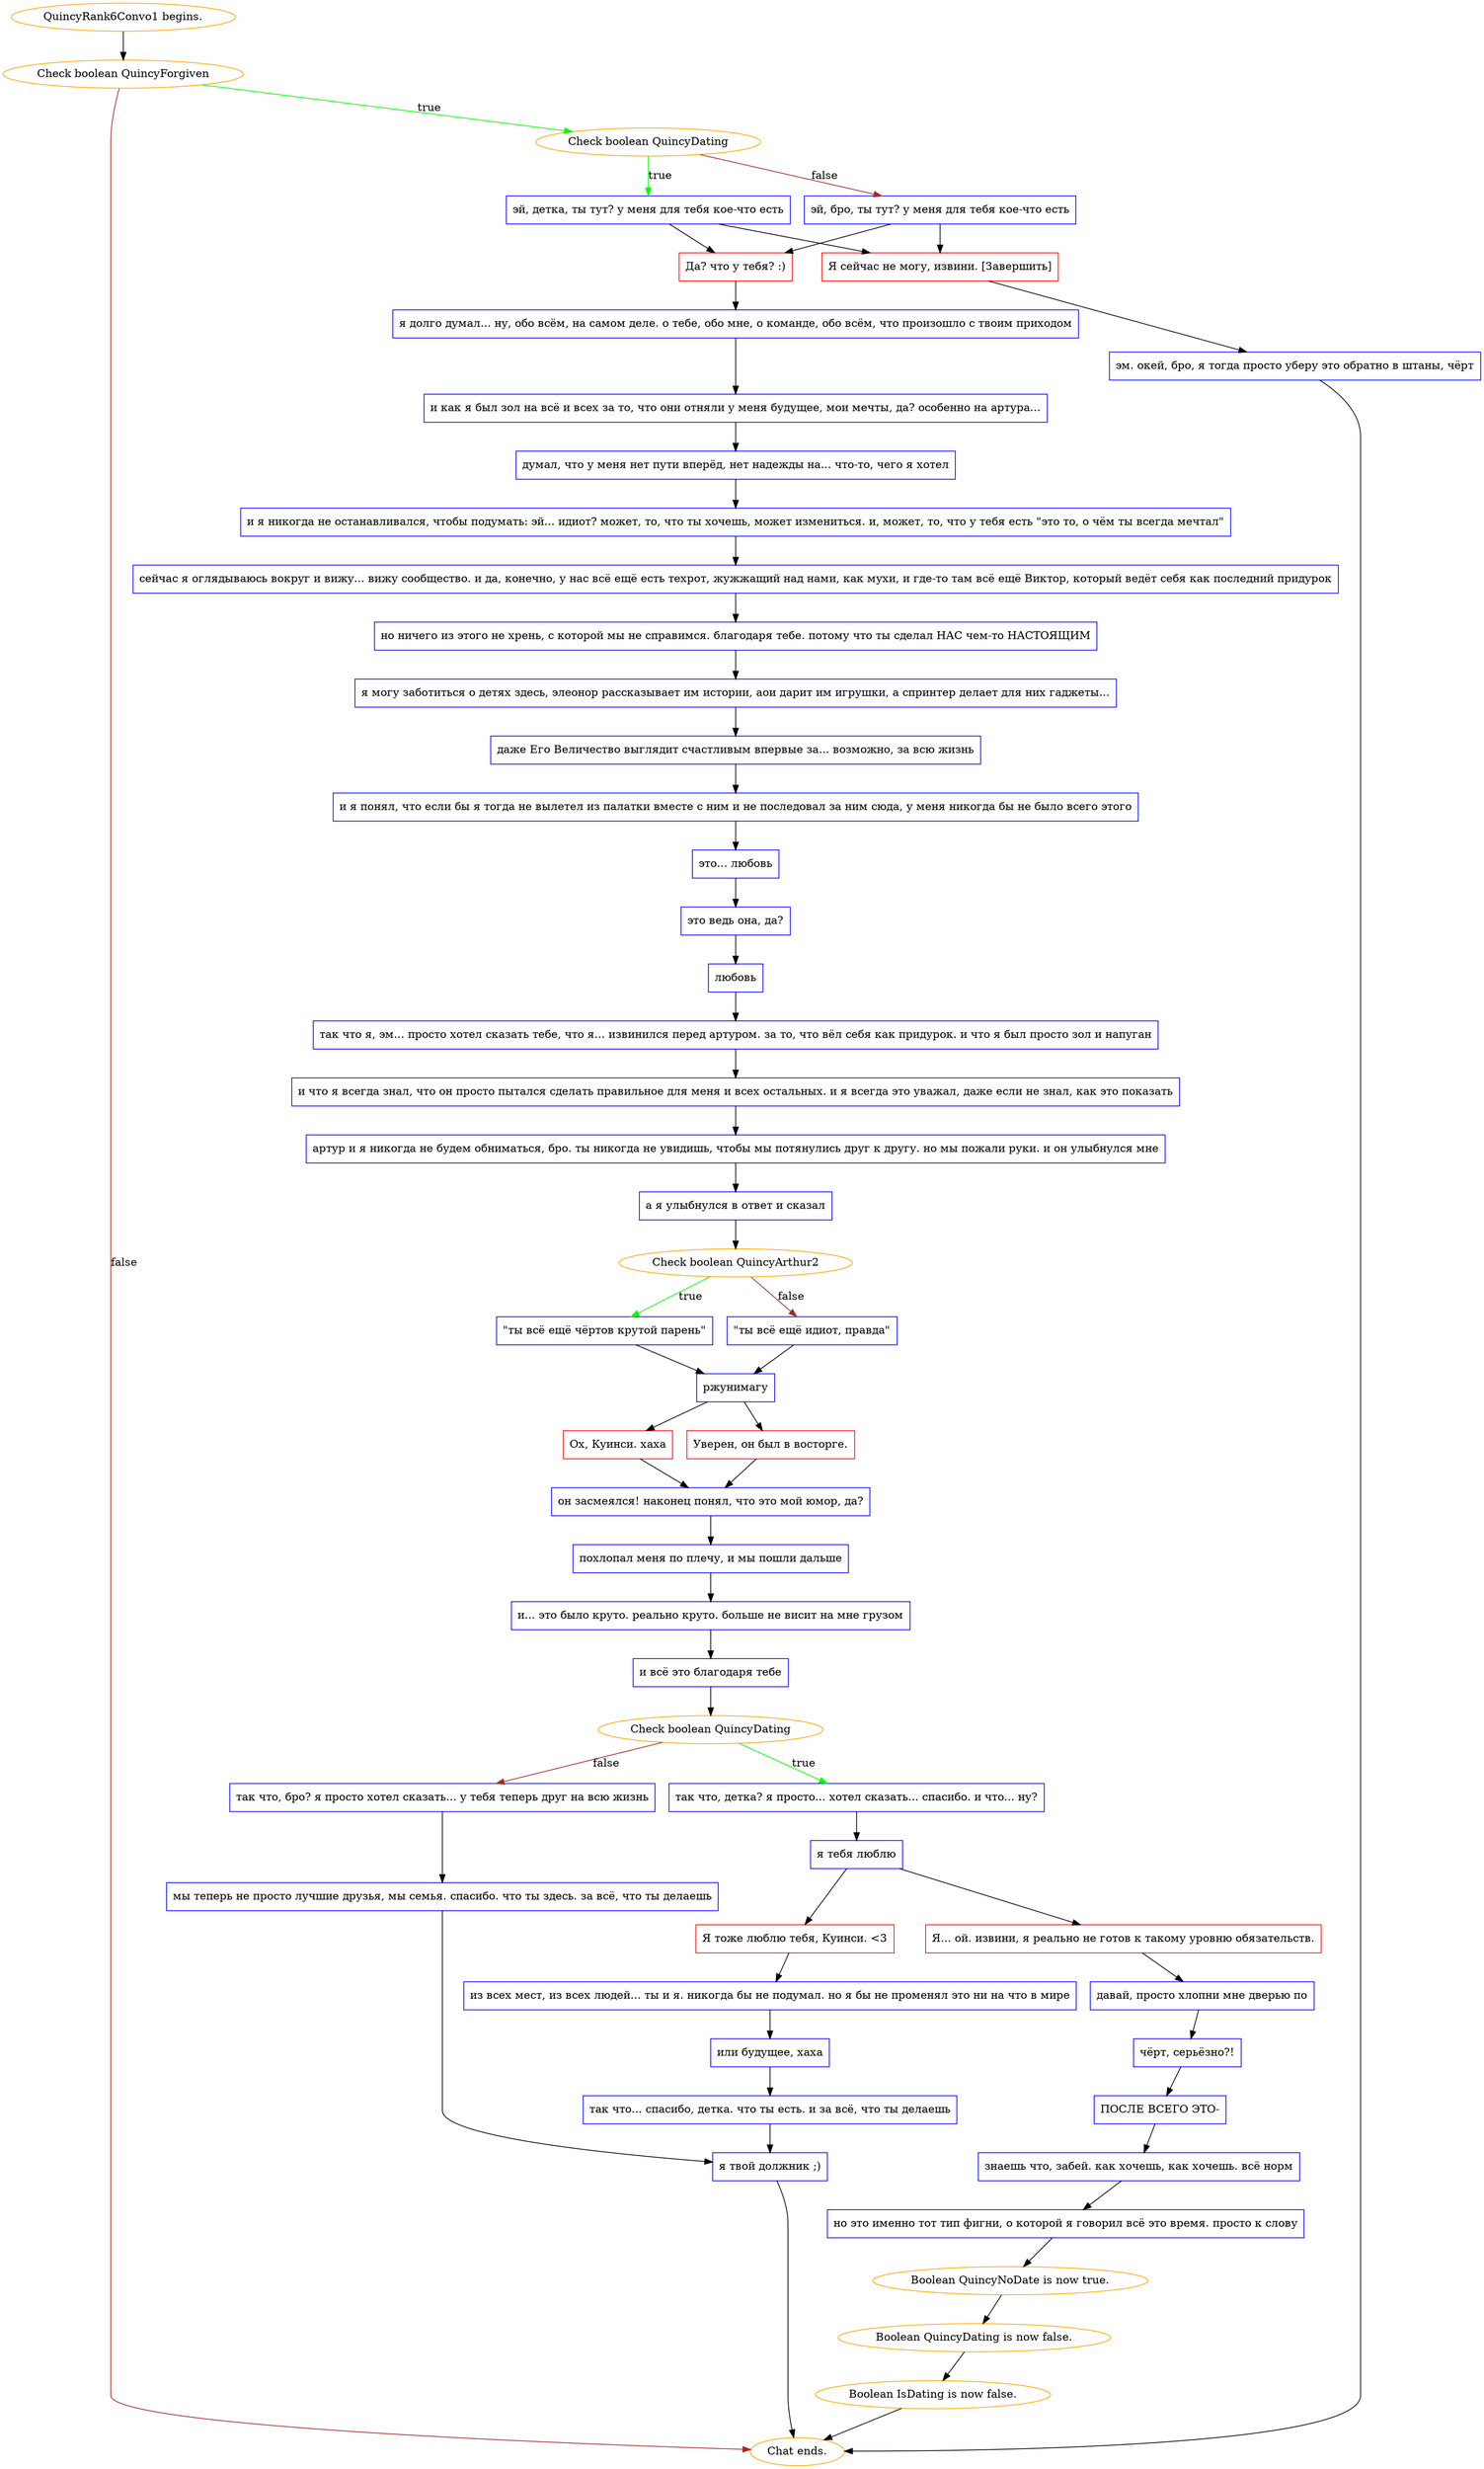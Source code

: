 digraph {
	"QuincyRank6Convo1 begins." [color=orange];
		"QuincyRank6Convo1 begins." -> j1028790650;
	j1028790650 [label="Check boolean QuincyForgiven",color=orange];
		j1028790650 -> j1681426543 [label=true,color=green];
		j1028790650 -> "Chat ends." [label=false,color=brown];
	j1681426543 [label="Check boolean QuincyDating",color=orange];
		j1681426543 -> j480567932 [label=true,color=green];
		j1681426543 -> j268828744 [label=false,color=brown];
	"Chat ends." [color=orange];
	j480567932 [label="эй, детка, ты тут? у меня для тебя кое-что есть",shape=box,color=blue];
		j480567932 -> j2320834805;
		j480567932 -> j2789113490;
	j268828744 [label="эй, бро, ты тут? у меня для тебя кое-что есть",shape=box,color=blue];
		j268828744 -> j2320834805;
		j268828744 -> j2789113490;
	j2320834805 [label="Да? что у тебя? :)",shape=box,color=red];
		j2320834805 -> j2304310324;
	j2789113490 [label="Я сейчас не могу, извини. [Завершить]",shape=box,color=red];
		j2789113490 -> j2238368426;
	j2304310324 [label="я долго думал... ну, обо всём, на самом деле. о тебе, обо мне, о команде, обо всём, что произошло с твоим приходом",shape=box,color=blue];
		j2304310324 -> j2650271736;
	j2238368426 [label="эм. окей, бро, я тогда просто уберу это обратно в штаны, чёрт",shape=box,color=blue];
		j2238368426 -> "Chat ends.";
	j2650271736 [label="и как я был зол на всё и всех за то, что они отняли у меня будущее, мои мечты, да? особенно на артура...",shape=box,color=blue];
		j2650271736 -> j4291000282;
	j4291000282 [label="думал, что у меня нет пути вперёд, нет надежды на... что-то, чего я хотел",shape=box,color=blue];
		j4291000282 -> j3456791122;
	j3456791122 [label="и я никогда не останавливался, чтобы подумать: эй... идиот? может, то, что ты хочешь, может измениться. и, может, то, что у тебя есть \"это то, о чём ты всегда мечтал\"",shape=box,color=blue];
		j3456791122 -> j4036338866;
	j4036338866 [label="сейчас я оглядываюсь вокруг и вижу... вижу сообщество. и да, конечно, у нас всё ещё есть техрот, жужжащий над нами, как мухи, и где-то там всё ещё Виктор, который ведёт себя как последний придурок",shape=box,color=blue];
		j4036338866 -> j1474584610;
	j1474584610 [label="но ничего из этого не хрень, с которой мы не справимся. благодаря тебе. потому что ты сделал НАС чем-то НАСТОЯЩИМ",shape=box,color=blue];
		j1474584610 -> j403023664;
	j403023664 [label="я могу заботиться о детях здесь, элеонор рассказывает им истории, аои дарит им игрушки, а спринтер делает для них гаджеты...",shape=box,color=blue];
		j403023664 -> j2039551925;
	j2039551925 [label="даже Его Величество выглядит счастливым впервые за... возможно, за всю жизнь",shape=box,color=blue];
		j2039551925 -> j3964256146;
	j3964256146 [label="и я понял, что если бы я тогда не вылетел из палатки вместе с ним и не последовал за ним сюда, у меня никогда бы не было всего этого",shape=box,color=blue];
		j3964256146 -> j1170707492;
	j1170707492 [label="это... любовь",shape=box,color=blue];
		j1170707492 -> j1027560580;
	j1027560580 [label="это ведь она, да?",shape=box,color=blue];
		j1027560580 -> j4009019854;
	j4009019854 [label="любовь",shape=box,color=blue];
		j4009019854 -> j408085544;
	j408085544 [label="так что я, эм... просто хотел сказать тебе, что я... извинился перед артуром. за то, что вёл себя как придурок. и что я был просто зол и напуган",shape=box,color=blue];
		j408085544 -> j1839923718;
	j1839923718 [label="и что я всегда знал, что он просто пытался сделать правильное для меня и всех остальных. и я всегда это уважал, даже если не знал, как это показать",shape=box,color=blue];
		j1839923718 -> j4205077758;
	j4205077758 [label="артур и я никогда не будем обниматься, бро. ты никогда не увидишь, чтобы мы потянулись друг к другу. но мы пожали руки. и он улыбнулся мне",shape=box,color=blue];
		j4205077758 -> j2189097097;
	j2189097097 [label="а я улыбнулся в ответ и сказал",shape=box,color=blue];
		j2189097097 -> j44349994;
	j44349994 [label="Check boolean QuincyArthur2",color=orange];
		j44349994 -> j2727810346 [label=true,color=green];
		j44349994 -> j1877508659 [label=false,color=brown];
	j2727810346 [label="\"ты всё ещё чёртов крутой парень\"",shape=box,color=blue];
		j2727810346 -> j2313931285;
	j1877508659 [label="\"ты всё ещё идиот, правда\"",shape=box,color=blue];
		j1877508659 -> j2313931285;
	j2313931285 [label="ржунимагу",shape=box,color=blue];
		j2313931285 -> j1581321209;
		j2313931285 -> j218165022;
	j1581321209 [label="Ох, Куинси. хаха",shape=box,color=red];
		j1581321209 -> j2014523029;
	j218165022 [label="Уверен, он был в восторге.",shape=box,color=red];
		j218165022 -> j2014523029;
	j2014523029 [label="он засмеялся! наконец понял, что это мой юмор, да?",shape=box,color=blue];
		j2014523029 -> j2279986957;
	j2279986957 [label="похлопал меня по плечу, и мы пошли дальше",shape=box,color=blue];
		j2279986957 -> j2145657795;
	j2145657795 [label="и... это было круто. реально круто. больше не висит на мне грузом",shape=box,color=blue];
		j2145657795 -> j4272602471;
	j4272602471 [label="и всё это благодаря тебе",shape=box,color=blue];
		j4272602471 -> j636346702;
	j636346702 [label="Check boolean QuincyDating",color=orange];
		j636346702 -> j4106351180 [label=true,color=green];
		j636346702 -> j1193854302 [label=false,color=brown];
	j4106351180 [label="так что, детка? я просто... хотел сказать... спасибо. и что... ну?",shape=box,color=blue];
		j4106351180 -> j1423876122;
	j1193854302 [label="так что, бро? я просто хотел сказать... у тебя теперь друг на всю жизнь",shape=box,color=blue];
		j1193854302 -> j4063533700;
	j1423876122 [label="я тебя люблю",shape=box,color=blue];
		j1423876122 -> j1600603294;
		j1423876122 -> j2692629586;
	j4063533700 [label="мы теперь не просто лучшие друзья, мы семья. спасибо. что ты здесь. за всё, что ты делаешь",shape=box,color=blue];
		j4063533700 -> j528040068;
	j1600603294 [label="Я тоже люблю тебя, Куинси. <3",shape=box,color=red];
		j1600603294 -> j323109582;
	j2692629586 [label="Я... ой. извини, я реально не готов к такому уровню обязательств.",shape=box,color=red];
		j2692629586 -> j4256252839;
	j528040068 [label="я твой должник ;)",shape=box,color=blue];
		j528040068 -> "Chat ends.";
	j323109582 [label="из всех мест, из всех людей... ты и я. никогда бы не подумал. но я бы не променял это ни на что в мире",shape=box,color=blue];
		j323109582 -> j720950388;
	j4256252839 [label="давай, просто хлопни мне дверью по",shape=box,color=blue];
		j4256252839 -> j1965427003;
	j720950388 [label="или будущее, хаха",shape=box,color=blue];
		j720950388 -> j1192187667;
	j1965427003 [label="чёрт, серьёзно?!",shape=box,color=blue];
		j1965427003 -> j3242349204;
	j1192187667 [label="так что... спасибо, детка. что ты есть. и за всё, что ты делаешь",shape=box,color=blue];
		j1192187667 -> j528040068;
	j3242349204 [label="ПОСЛЕ ВСЕГО ЭТО-",shape=box,color=blue];
		j3242349204 -> j357417583;
	j357417583 [label="знаешь что, забей. как хочешь, как хочешь. всё норм",shape=box,color=blue];
		j357417583 -> j264035614;
	j264035614 [label="но это именно тот тип фигни, о которой я говорил всё это время. просто к слову",shape=box,color=blue];
		j264035614 -> j3567260245;
	j3567260245 [label="Boolean QuincyNoDate is now true.",color=orange];
		j3567260245 -> j3990685114;
	j3990685114 [label="Boolean QuincyDating is now false.",color=orange];
		j3990685114 -> j178902881;
	j178902881 [label="Boolean IsDating is now false.",color=orange];
		j178902881 -> "Chat ends.";
}